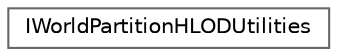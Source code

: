 digraph "Graphical Class Hierarchy"
{
 // INTERACTIVE_SVG=YES
 // LATEX_PDF_SIZE
  bgcolor="transparent";
  edge [fontname=Helvetica,fontsize=10,labelfontname=Helvetica,labelfontsize=10];
  node [fontname=Helvetica,fontsize=10,shape=box,height=0.2,width=0.4];
  rankdir="LR";
  Node0 [id="Node000000",label="IWorldPartitionHLODUtilities",height=0.2,width=0.4,color="grey40", fillcolor="white", style="filled",URL="$dd/da5/classIWorldPartitionHLODUtilities.html",tooltip="Tools for building HLODs in WorldPartition."];
}
